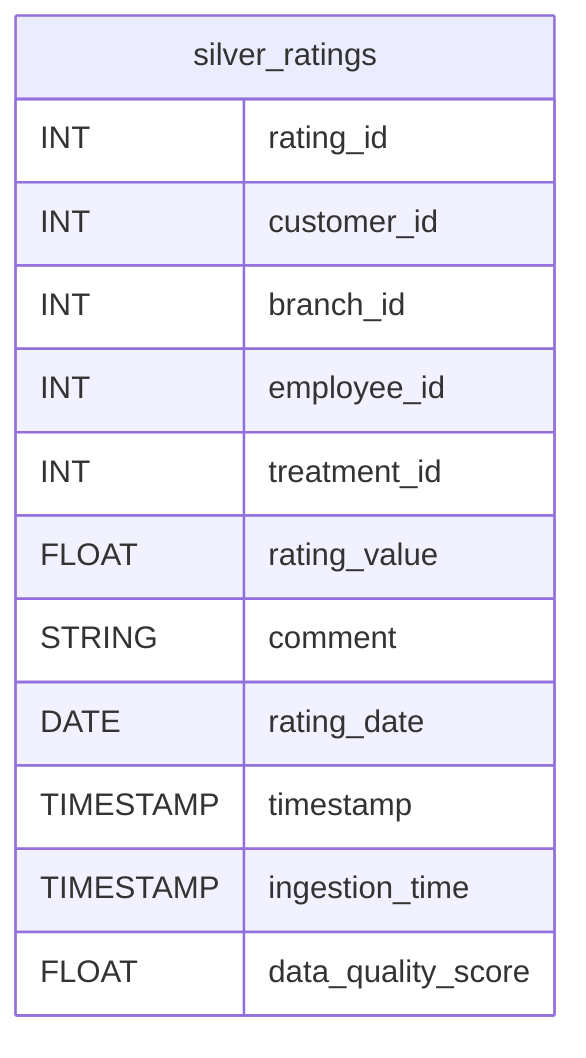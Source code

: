 erDiagram
    silver_ratings {
        INT rating_id
        INT customer_id
        INT branch_id
        INT employee_id
        INT treatment_id
        FLOAT rating_value
        STRING comment
        DATE rating_date
        TIMESTAMP timestamp
        TIMESTAMP ingestion_time
        FLOAT data_quality_score
    }
